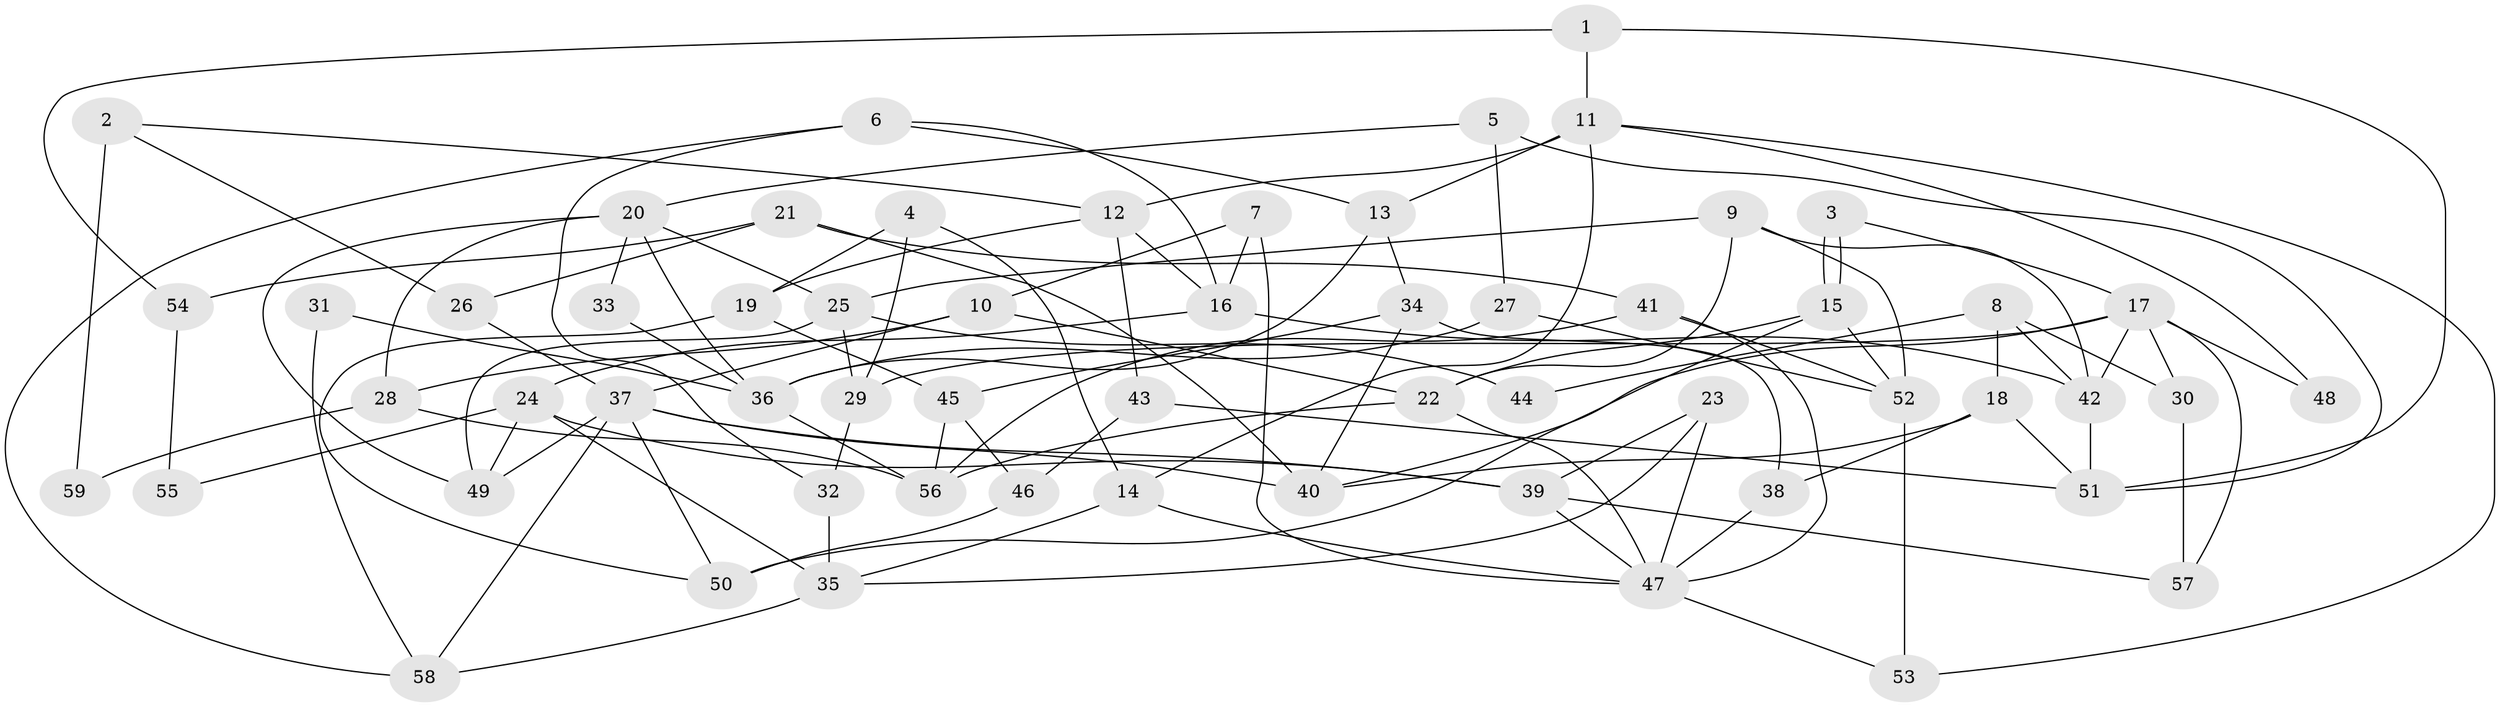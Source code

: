 // Generated by graph-tools (version 1.1) at 2025/11/02/27/25 16:11:19]
// undirected, 59 vertices, 118 edges
graph export_dot {
graph [start="1"]
  node [color=gray90,style=filled];
  1;
  2;
  3;
  4;
  5;
  6;
  7;
  8;
  9;
  10;
  11;
  12;
  13;
  14;
  15;
  16;
  17;
  18;
  19;
  20;
  21;
  22;
  23;
  24;
  25;
  26;
  27;
  28;
  29;
  30;
  31;
  32;
  33;
  34;
  35;
  36;
  37;
  38;
  39;
  40;
  41;
  42;
  43;
  44;
  45;
  46;
  47;
  48;
  49;
  50;
  51;
  52;
  53;
  54;
  55;
  56;
  57;
  58;
  59;
  1 -- 51;
  1 -- 11;
  1 -- 54;
  2 -- 12;
  2 -- 26;
  2 -- 59;
  3 -- 15;
  3 -- 15;
  3 -- 17;
  4 -- 29;
  4 -- 19;
  4 -- 14;
  5 -- 20;
  5 -- 27;
  5 -- 51;
  6 -- 58;
  6 -- 13;
  6 -- 16;
  6 -- 32;
  7 -- 16;
  7 -- 47;
  7 -- 10;
  8 -- 42;
  8 -- 18;
  8 -- 30;
  8 -- 44;
  9 -- 42;
  9 -- 22;
  9 -- 25;
  9 -- 52;
  10 -- 22;
  10 -- 28;
  10 -- 37;
  11 -- 14;
  11 -- 53;
  11 -- 12;
  11 -- 13;
  11 -- 48;
  12 -- 16;
  12 -- 19;
  12 -- 43;
  13 -- 36;
  13 -- 34;
  14 -- 47;
  14 -- 35;
  15 -- 22;
  15 -- 50;
  15 -- 52;
  16 -- 42;
  16 -- 24;
  17 -- 40;
  17 -- 29;
  17 -- 30;
  17 -- 42;
  17 -- 48;
  17 -- 57;
  18 -- 51;
  18 -- 40;
  18 -- 38;
  19 -- 50;
  19 -- 45;
  20 -- 49;
  20 -- 25;
  20 -- 28;
  20 -- 33;
  20 -- 36;
  21 -- 40;
  21 -- 41;
  21 -- 26;
  21 -- 54;
  22 -- 56;
  22 -- 47;
  23 -- 47;
  23 -- 39;
  23 -- 35;
  24 -- 35;
  24 -- 39;
  24 -- 49;
  24 -- 55;
  25 -- 49;
  25 -- 29;
  25 -- 44;
  26 -- 37;
  27 -- 36;
  27 -- 52;
  28 -- 56;
  28 -- 59;
  29 -- 32;
  30 -- 57;
  31 -- 58;
  31 -- 36;
  32 -- 35;
  33 -- 36;
  34 -- 38;
  34 -- 40;
  34 -- 45;
  35 -- 58;
  36 -- 56;
  37 -- 39;
  37 -- 40;
  37 -- 49;
  37 -- 50;
  37 -- 58;
  38 -- 47;
  39 -- 57;
  39 -- 47;
  41 -- 56;
  41 -- 52;
  41 -- 47;
  42 -- 51;
  43 -- 46;
  43 -- 51;
  45 -- 46;
  45 -- 56;
  46 -- 50;
  47 -- 53;
  52 -- 53;
  54 -- 55;
}
